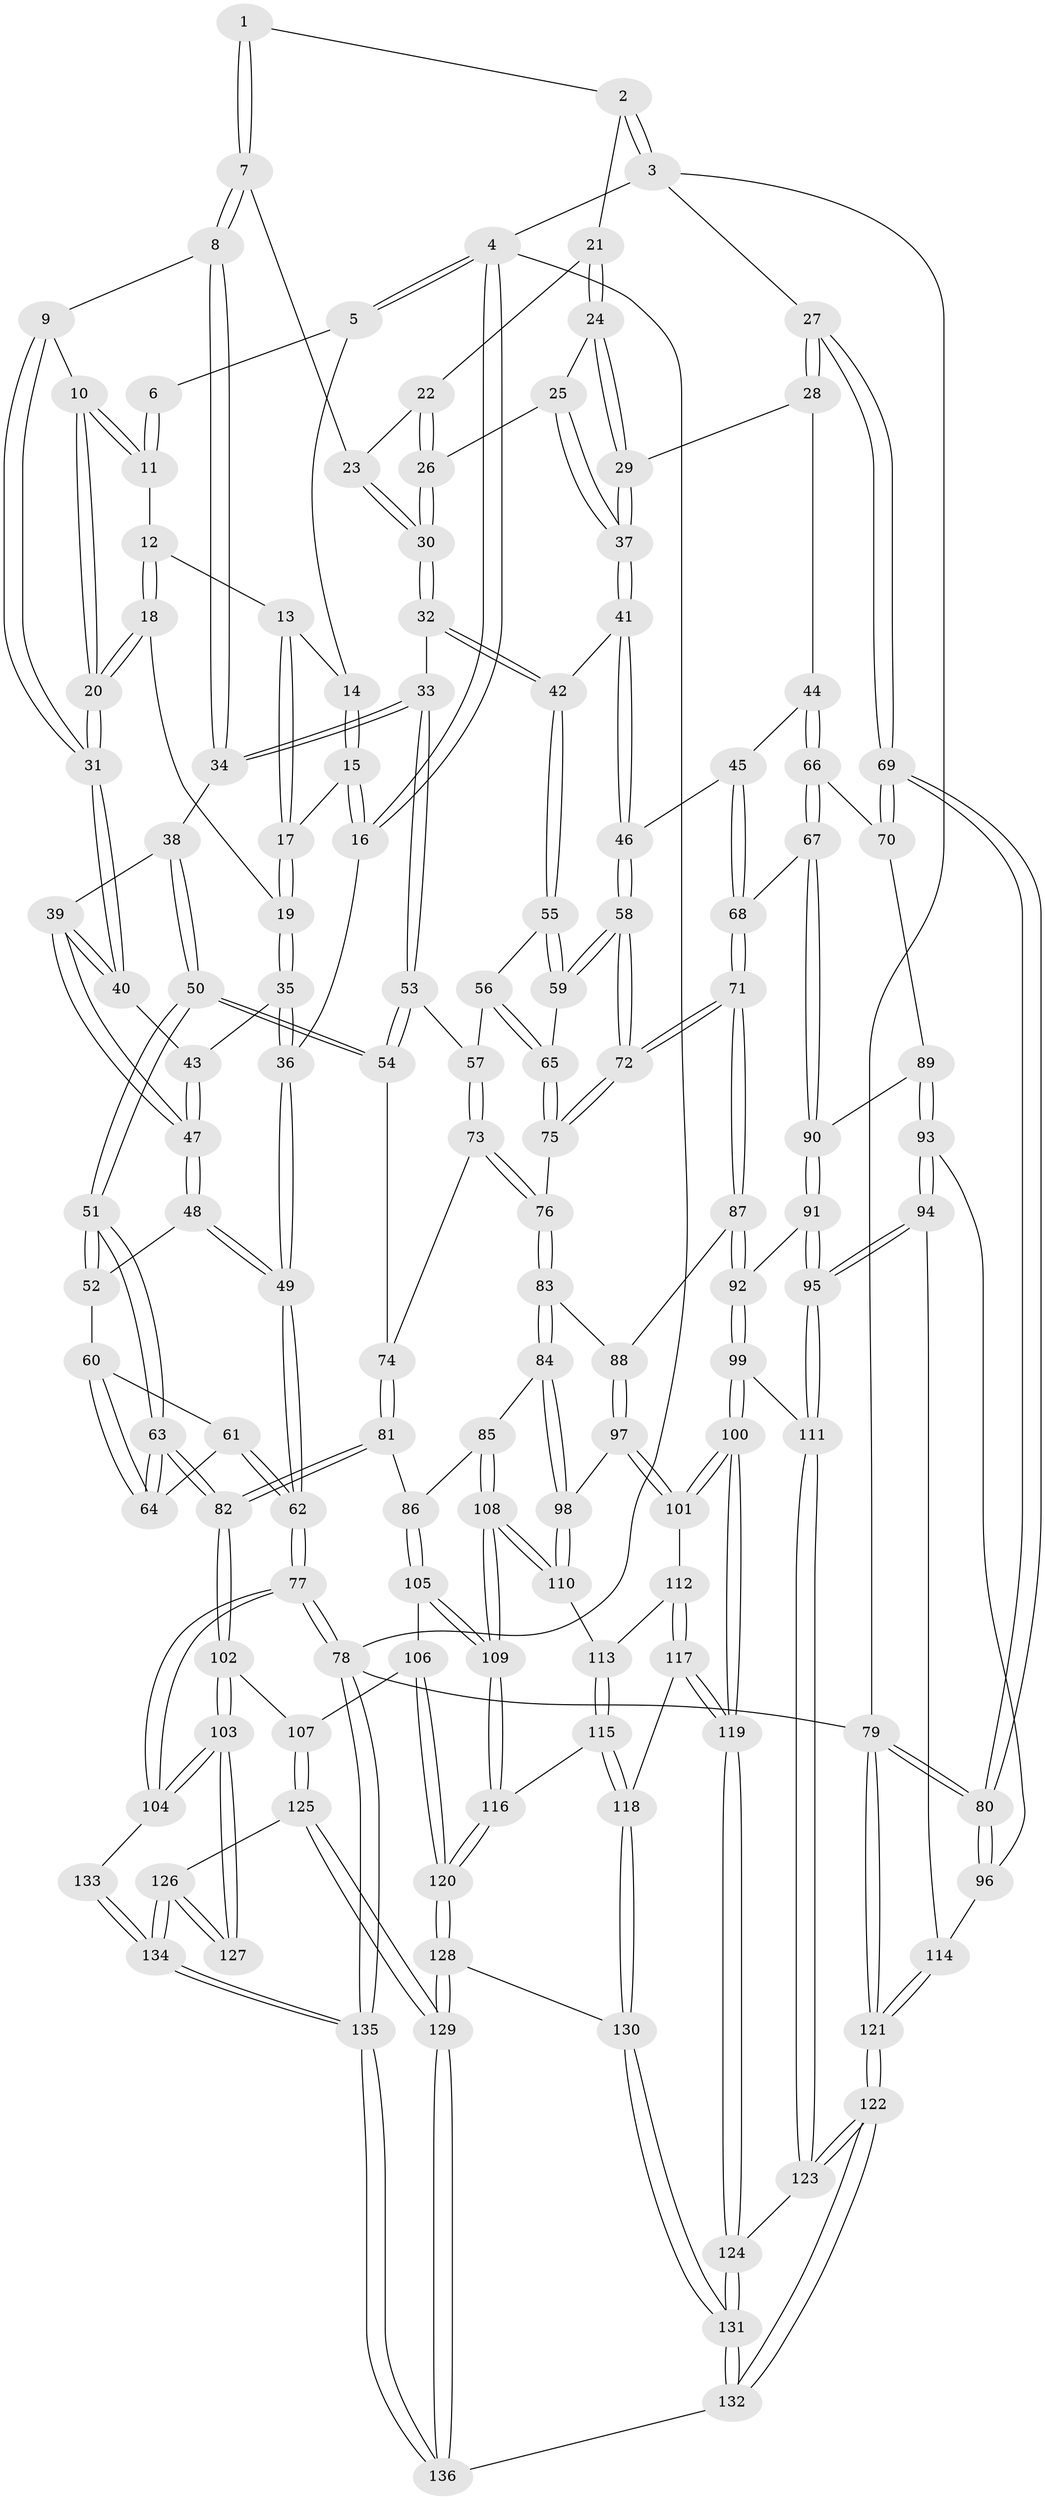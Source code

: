 // Generated by graph-tools (version 1.1) at 2025/38/03/09/25 02:38:39]
// undirected, 136 vertices, 337 edges
graph export_dot {
graph [start="1"]
  node [color=gray90,style=filled];
  1 [pos="+0.31760105679744455+0"];
  2 [pos="+0.876441420485864+0"];
  3 [pos="+1+0"];
  4 [pos="+0+0"];
  5 [pos="+0+0"];
  6 [pos="+0.31264877045756506+0"];
  7 [pos="+0.47066724182946545+0.11471647262695873"];
  8 [pos="+0.43721943199848384+0.17377151743049984"];
  9 [pos="+0.3590737223166808+0.16723878560990887"];
  10 [pos="+0.2907085339799427+0.09850822308865038"];
  11 [pos="+0.2642098296838517+0"];
  12 [pos="+0.23247463594724085+0.003485009878162289"];
  13 [pos="+0.16793525833206055+0.0615374938613802"];
  14 [pos="+0.10238243500804062+0.06065656311293573"];
  15 [pos="+0.0311548342295946+0.1275598266669422"];
  16 [pos="+0+0.11376480128334848"];
  17 [pos="+0.13420335232437133+0.1702073768253037"];
  18 [pos="+0.19849914142560274+0.2502253737084999"];
  19 [pos="+0.1590956593523766+0.20649156212009553"];
  20 [pos="+0.20083072740675253+0.2538342342131355"];
  21 [pos="+0.8291554320039647+0"];
  22 [pos="+0.6577003809279551+0.015752884372473786"];
  23 [pos="+0.5237051231570478+0.1120346647720384"];
  24 [pos="+0.8080017057644223+0"];
  25 [pos="+0.7198969307696095+0.19670910468851896"];
  26 [pos="+0.6296035053937621+0.21331504747613791"];
  27 [pos="+1+0.15874962224627256"];
  28 [pos="+0.9238711422398287+0.27599100925082565"];
  29 [pos="+0.8385358936929377+0.27186373851056117"];
  30 [pos="+0.6229642502453175+0.21627855442257393"];
  31 [pos="+0.2048837512086357+0.266021045716683"];
  32 [pos="+0.5760421546762968+0.3269707575442643"];
  33 [pos="+0.4588466943550291+0.3156057823235325"];
  34 [pos="+0.4485999687054667+0.3018986473731786"];
  35 [pos="+0+0.24587841148200779"];
  36 [pos="+0+0.19074433664807025"];
  37 [pos="+0.7803770281699067+0.28842140766173496"];
  38 [pos="+0.21958712340936054+0.2938289857450488"];
  39 [pos="+0.2083873636326545+0.28473255115411483"];
  40 [pos="+0.204919866754871+0.2683643688005916"];
  41 [pos="+0.7387013418031247+0.36752831181939166"];
  42 [pos="+0.6031641829374605+0.35374580741986267"];
  43 [pos="+0+0.25337739746405713"];
  44 [pos="+0.85870323613573+0.44740955461015236"];
  45 [pos="+0.8429849732890853+0.44740573522188537"];
  46 [pos="+0.7705176243883627+0.4322156034660007"];
  47 [pos="+0.12260172423577521+0.35699252118950847"];
  48 [pos="+0.09532599308886301+0.40700155648581104"];
  49 [pos="+0+0.2995576254329266"];
  50 [pos="+0.29903768637635325+0.5031412382252499"];
  51 [pos="+0.2835053403134166+0.5210727174265731"];
  52 [pos="+0.09571259616940488+0.4280280329769762"];
  53 [pos="+0.4481270569816926+0.34516754180470566"];
  54 [pos="+0.34436682564240556+0.4922821189339887"];
  55 [pos="+0.5953346751911375+0.4189138577092408"];
  56 [pos="+0.5725698535813685+0.47103337086790154"];
  57 [pos="+0.5139780120708899+0.4919498030935237"];
  58 [pos="+0.7290982791369749+0.5101161844425964"];
  59 [pos="+0.6894620292916892+0.5032612994143375"];
  60 [pos="+0.08398781512825107+0.4506862520242647"];
  61 [pos="+0+0.5590439222734367"];
  62 [pos="+0+0.5791992680415842"];
  63 [pos="+0.2213329544231609+0.6606089553348836"];
  64 [pos="+0.16343597675179045+0.6245427474740102"];
  65 [pos="+0.6040974298702297+0.5217886627900076"];
  66 [pos="+0.8990245888152708+0.4671919397650019"];
  67 [pos="+0.8261076504993865+0.6255729323330794"];
  68 [pos="+0.8213719124157435+0.6243526299052825"];
  69 [pos="+1+0.49088323167445214"];
  70 [pos="+1+0.5163100123095948"];
  71 [pos="+0.7461256728091447+0.6200534899986165"];
  72 [pos="+0.735771590931396+0.5976035606896206"];
  73 [pos="+0.4672502855998243+0.5492276176935527"];
  74 [pos="+0.4641525193050904+0.5503746770341243"];
  75 [pos="+0.5979736361880635+0.5706867414706276"];
  76 [pos="+0.5785212846967075+0.589165851841513"];
  77 [pos="+0+0.776317497936945"];
  78 [pos="+0+1"];
  79 [pos="+1+1"];
  80 [pos="+1+0.748612299137238"];
  81 [pos="+0.4556982084264772+0.6586979317434322"];
  82 [pos="+0.2267432820937441+0.694953275700754"];
  83 [pos="+0.581325544296847+0.6571182746926021"];
  84 [pos="+0.5587557878376783+0.6842089564809298"];
  85 [pos="+0.48253983346699203+0.6807917452341826"];
  86 [pos="+0.4735453132214776+0.677636504024412"];
  87 [pos="+0.7397501562193021+0.6306842386501833"];
  88 [pos="+0.7026537248979614+0.66375546026682"];
  89 [pos="+0.9035417357463001+0.6453113709753383"];
  90 [pos="+0.8704050022796384+0.6453193129914215"];
  91 [pos="+0.8395906194798308+0.7341495847872153"];
  92 [pos="+0.7719744170763774+0.7213712515090952"];
  93 [pos="+0.9256054568012705+0.6990750410687727"];
  94 [pos="+0.8424602801614982+0.8168103071161231"];
  95 [pos="+0.8350815489045278+0.8175681141943807"];
  96 [pos="+0.9619221156820039+0.7518685228628594"];
  97 [pos="+0.682713970025718+0.7350504598241024"];
  98 [pos="+0.5689717908454541+0.7115795603437519"];
  99 [pos="+0.7713344248915545+0.8224351071116888"];
  100 [pos="+0.7654570165495018+0.8242316491712222"];
  101 [pos="+0.6828434476437901+0.7395033401118448"];
  102 [pos="+0.22197482042130706+0.72349348108076"];
  103 [pos="+0.17831404311713708+0.7604480994416193"];
  104 [pos="+0+0.7911305451305864"];
  105 [pos="+0.4303990249340978+0.7712977045986106"];
  106 [pos="+0.35249293815899796+0.7925056765478194"];
  107 [pos="+0.28135213478894827+0.7750022821762719"];
  108 [pos="+0.5127438190284521+0.8153604311266285"];
  109 [pos="+0.5083754150795021+0.8195074275054821"];
  110 [pos="+0.5728521226402263+0.7869707211026766"];
  111 [pos="+0.8256783841260333+0.8236317440819737"];
  112 [pos="+0.6143654378596037+0.8057953417337909"];
  113 [pos="+0.6126790258024545+0.8051014867677915"];
  114 [pos="+0.9239420156224034+0.8217508401035761"];
  115 [pos="+0.5556346004011352+0.8761316361917226"];
  116 [pos="+0.5008938066073965+0.8487694055749778"];
  117 [pos="+0.6598015439400352+0.8904429594648319"];
  118 [pos="+0.6098056766117584+0.9095978229682313"];
  119 [pos="+0.6934251093084496+0.9023482726878057"];
  120 [pos="+0.4583721875902692+0.9060491064247821"];
  121 [pos="+1+1"];
  122 [pos="+1+1"];
  123 [pos="+0.8521442574085556+0.923917286955977"];
  124 [pos="+0.6957644164018704+0.9087999036366232"];
  125 [pos="+0.3200852983978002+0.9243878213883874"];
  126 [pos="+0.15940962795343847+0.9721290752129448"];
  127 [pos="+0.1532689033328417+0.9145224167104682"];
  128 [pos="+0.43979931751675805+1"];
  129 [pos="+0.4381953280104322+1"];
  130 [pos="+0.580849033721193+0.9386179616421765"];
  131 [pos="+0.7514840729884554+1"];
  132 [pos="+0.7985706277442804+1"];
  133 [pos="+0+0.9006433572584155"];
  134 [pos="+0.13123018028924124+1"];
  135 [pos="+0.12473811981921512+1"];
  136 [pos="+0.43493898432776257+1"];
  1 -- 2;
  1 -- 7;
  1 -- 7;
  2 -- 3;
  2 -- 3;
  2 -- 21;
  3 -- 4;
  3 -- 27;
  3 -- 79;
  4 -- 5;
  4 -- 5;
  4 -- 16;
  4 -- 16;
  4 -- 78;
  5 -- 6;
  5 -- 14;
  6 -- 11;
  6 -- 11;
  7 -- 8;
  7 -- 8;
  7 -- 23;
  8 -- 9;
  8 -- 34;
  8 -- 34;
  9 -- 10;
  9 -- 31;
  9 -- 31;
  10 -- 11;
  10 -- 11;
  10 -- 20;
  10 -- 20;
  11 -- 12;
  12 -- 13;
  12 -- 18;
  12 -- 18;
  13 -- 14;
  13 -- 17;
  13 -- 17;
  14 -- 15;
  14 -- 15;
  15 -- 16;
  15 -- 16;
  15 -- 17;
  16 -- 36;
  17 -- 19;
  17 -- 19;
  18 -- 19;
  18 -- 20;
  18 -- 20;
  19 -- 35;
  19 -- 35;
  20 -- 31;
  20 -- 31;
  21 -- 22;
  21 -- 24;
  21 -- 24;
  22 -- 23;
  22 -- 26;
  22 -- 26;
  23 -- 30;
  23 -- 30;
  24 -- 25;
  24 -- 29;
  24 -- 29;
  25 -- 26;
  25 -- 37;
  25 -- 37;
  26 -- 30;
  26 -- 30;
  27 -- 28;
  27 -- 28;
  27 -- 69;
  27 -- 69;
  28 -- 29;
  28 -- 44;
  29 -- 37;
  29 -- 37;
  30 -- 32;
  30 -- 32;
  31 -- 40;
  31 -- 40;
  32 -- 33;
  32 -- 42;
  32 -- 42;
  33 -- 34;
  33 -- 34;
  33 -- 53;
  33 -- 53;
  34 -- 38;
  35 -- 36;
  35 -- 36;
  35 -- 43;
  36 -- 49;
  36 -- 49;
  37 -- 41;
  37 -- 41;
  38 -- 39;
  38 -- 50;
  38 -- 50;
  39 -- 40;
  39 -- 40;
  39 -- 47;
  39 -- 47;
  40 -- 43;
  41 -- 42;
  41 -- 46;
  41 -- 46;
  42 -- 55;
  42 -- 55;
  43 -- 47;
  43 -- 47;
  44 -- 45;
  44 -- 66;
  44 -- 66;
  45 -- 46;
  45 -- 68;
  45 -- 68;
  46 -- 58;
  46 -- 58;
  47 -- 48;
  47 -- 48;
  48 -- 49;
  48 -- 49;
  48 -- 52;
  49 -- 62;
  49 -- 62;
  50 -- 51;
  50 -- 51;
  50 -- 54;
  50 -- 54;
  51 -- 52;
  51 -- 52;
  51 -- 63;
  51 -- 63;
  52 -- 60;
  53 -- 54;
  53 -- 54;
  53 -- 57;
  54 -- 74;
  55 -- 56;
  55 -- 59;
  55 -- 59;
  56 -- 57;
  56 -- 65;
  56 -- 65;
  57 -- 73;
  57 -- 73;
  58 -- 59;
  58 -- 59;
  58 -- 72;
  58 -- 72;
  59 -- 65;
  60 -- 61;
  60 -- 64;
  60 -- 64;
  61 -- 62;
  61 -- 62;
  61 -- 64;
  62 -- 77;
  62 -- 77;
  63 -- 64;
  63 -- 64;
  63 -- 82;
  63 -- 82;
  65 -- 75;
  65 -- 75;
  66 -- 67;
  66 -- 67;
  66 -- 70;
  67 -- 68;
  67 -- 90;
  67 -- 90;
  68 -- 71;
  68 -- 71;
  69 -- 70;
  69 -- 70;
  69 -- 80;
  69 -- 80;
  70 -- 89;
  71 -- 72;
  71 -- 72;
  71 -- 87;
  71 -- 87;
  72 -- 75;
  72 -- 75;
  73 -- 74;
  73 -- 76;
  73 -- 76;
  74 -- 81;
  74 -- 81;
  75 -- 76;
  76 -- 83;
  76 -- 83;
  77 -- 78;
  77 -- 78;
  77 -- 104;
  77 -- 104;
  78 -- 135;
  78 -- 135;
  78 -- 79;
  79 -- 80;
  79 -- 80;
  79 -- 121;
  79 -- 121;
  80 -- 96;
  80 -- 96;
  81 -- 82;
  81 -- 82;
  81 -- 86;
  82 -- 102;
  82 -- 102;
  83 -- 84;
  83 -- 84;
  83 -- 88;
  84 -- 85;
  84 -- 98;
  84 -- 98;
  85 -- 86;
  85 -- 108;
  85 -- 108;
  86 -- 105;
  86 -- 105;
  87 -- 88;
  87 -- 92;
  87 -- 92;
  88 -- 97;
  88 -- 97;
  89 -- 90;
  89 -- 93;
  89 -- 93;
  90 -- 91;
  90 -- 91;
  91 -- 92;
  91 -- 95;
  91 -- 95;
  92 -- 99;
  92 -- 99;
  93 -- 94;
  93 -- 94;
  93 -- 96;
  94 -- 95;
  94 -- 95;
  94 -- 114;
  95 -- 111;
  95 -- 111;
  96 -- 114;
  97 -- 98;
  97 -- 101;
  97 -- 101;
  98 -- 110;
  98 -- 110;
  99 -- 100;
  99 -- 100;
  99 -- 111;
  100 -- 101;
  100 -- 101;
  100 -- 119;
  100 -- 119;
  101 -- 112;
  102 -- 103;
  102 -- 103;
  102 -- 107;
  103 -- 104;
  103 -- 104;
  103 -- 127;
  103 -- 127;
  104 -- 133;
  105 -- 106;
  105 -- 109;
  105 -- 109;
  106 -- 107;
  106 -- 120;
  106 -- 120;
  107 -- 125;
  107 -- 125;
  108 -- 109;
  108 -- 109;
  108 -- 110;
  108 -- 110;
  109 -- 116;
  109 -- 116;
  110 -- 113;
  111 -- 123;
  111 -- 123;
  112 -- 113;
  112 -- 117;
  112 -- 117;
  113 -- 115;
  113 -- 115;
  114 -- 121;
  114 -- 121;
  115 -- 116;
  115 -- 118;
  115 -- 118;
  116 -- 120;
  116 -- 120;
  117 -- 118;
  117 -- 119;
  117 -- 119;
  118 -- 130;
  118 -- 130;
  119 -- 124;
  119 -- 124;
  120 -- 128;
  120 -- 128;
  121 -- 122;
  121 -- 122;
  122 -- 123;
  122 -- 123;
  122 -- 132;
  122 -- 132;
  123 -- 124;
  124 -- 131;
  124 -- 131;
  125 -- 126;
  125 -- 129;
  125 -- 129;
  126 -- 127;
  126 -- 127;
  126 -- 134;
  126 -- 134;
  128 -- 129;
  128 -- 129;
  128 -- 130;
  129 -- 136;
  129 -- 136;
  130 -- 131;
  130 -- 131;
  131 -- 132;
  131 -- 132;
  132 -- 136;
  133 -- 134;
  133 -- 134;
  134 -- 135;
  134 -- 135;
  135 -- 136;
  135 -- 136;
}
